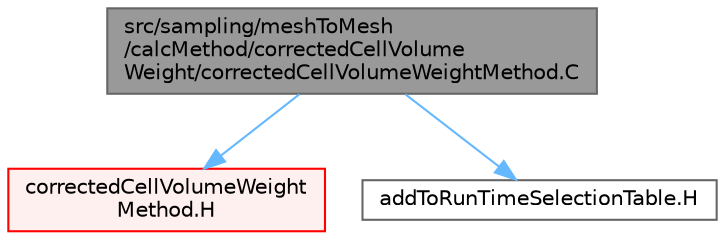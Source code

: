 digraph "src/sampling/meshToMesh/calcMethod/correctedCellVolumeWeight/correctedCellVolumeWeightMethod.C"
{
 // LATEX_PDF_SIZE
  bgcolor="transparent";
  edge [fontname=Helvetica,fontsize=10,labelfontname=Helvetica,labelfontsize=10];
  node [fontname=Helvetica,fontsize=10,shape=box,height=0.2,width=0.4];
  Node1 [id="Node000001",label="src/sampling/meshToMesh\l/calcMethod/correctedCellVolume\lWeight/correctedCellVolumeWeightMethod.C",height=0.2,width=0.4,color="gray40", fillcolor="grey60", style="filled", fontcolor="black",tooltip=" "];
  Node1 -> Node2 [id="edge1_Node000001_Node000002",color="steelblue1",style="solid",tooltip=" "];
  Node2 [id="Node000002",label="correctedCellVolumeWeight\lMethod.H",height=0.2,width=0.4,color="red", fillcolor="#FFF0F0", style="filled",URL="$correctedCellVolumeWeightMethod_8H.html",tooltip=" "];
  Node1 -> Node284 [id="edge2_Node000001_Node000284",color="steelblue1",style="solid",tooltip=" "];
  Node284 [id="Node000284",label="addToRunTimeSelectionTable.H",height=0.2,width=0.4,color="grey40", fillcolor="white", style="filled",URL="$addToRunTimeSelectionTable_8H.html",tooltip="Macros for easy insertion into run-time selection tables."];
}
